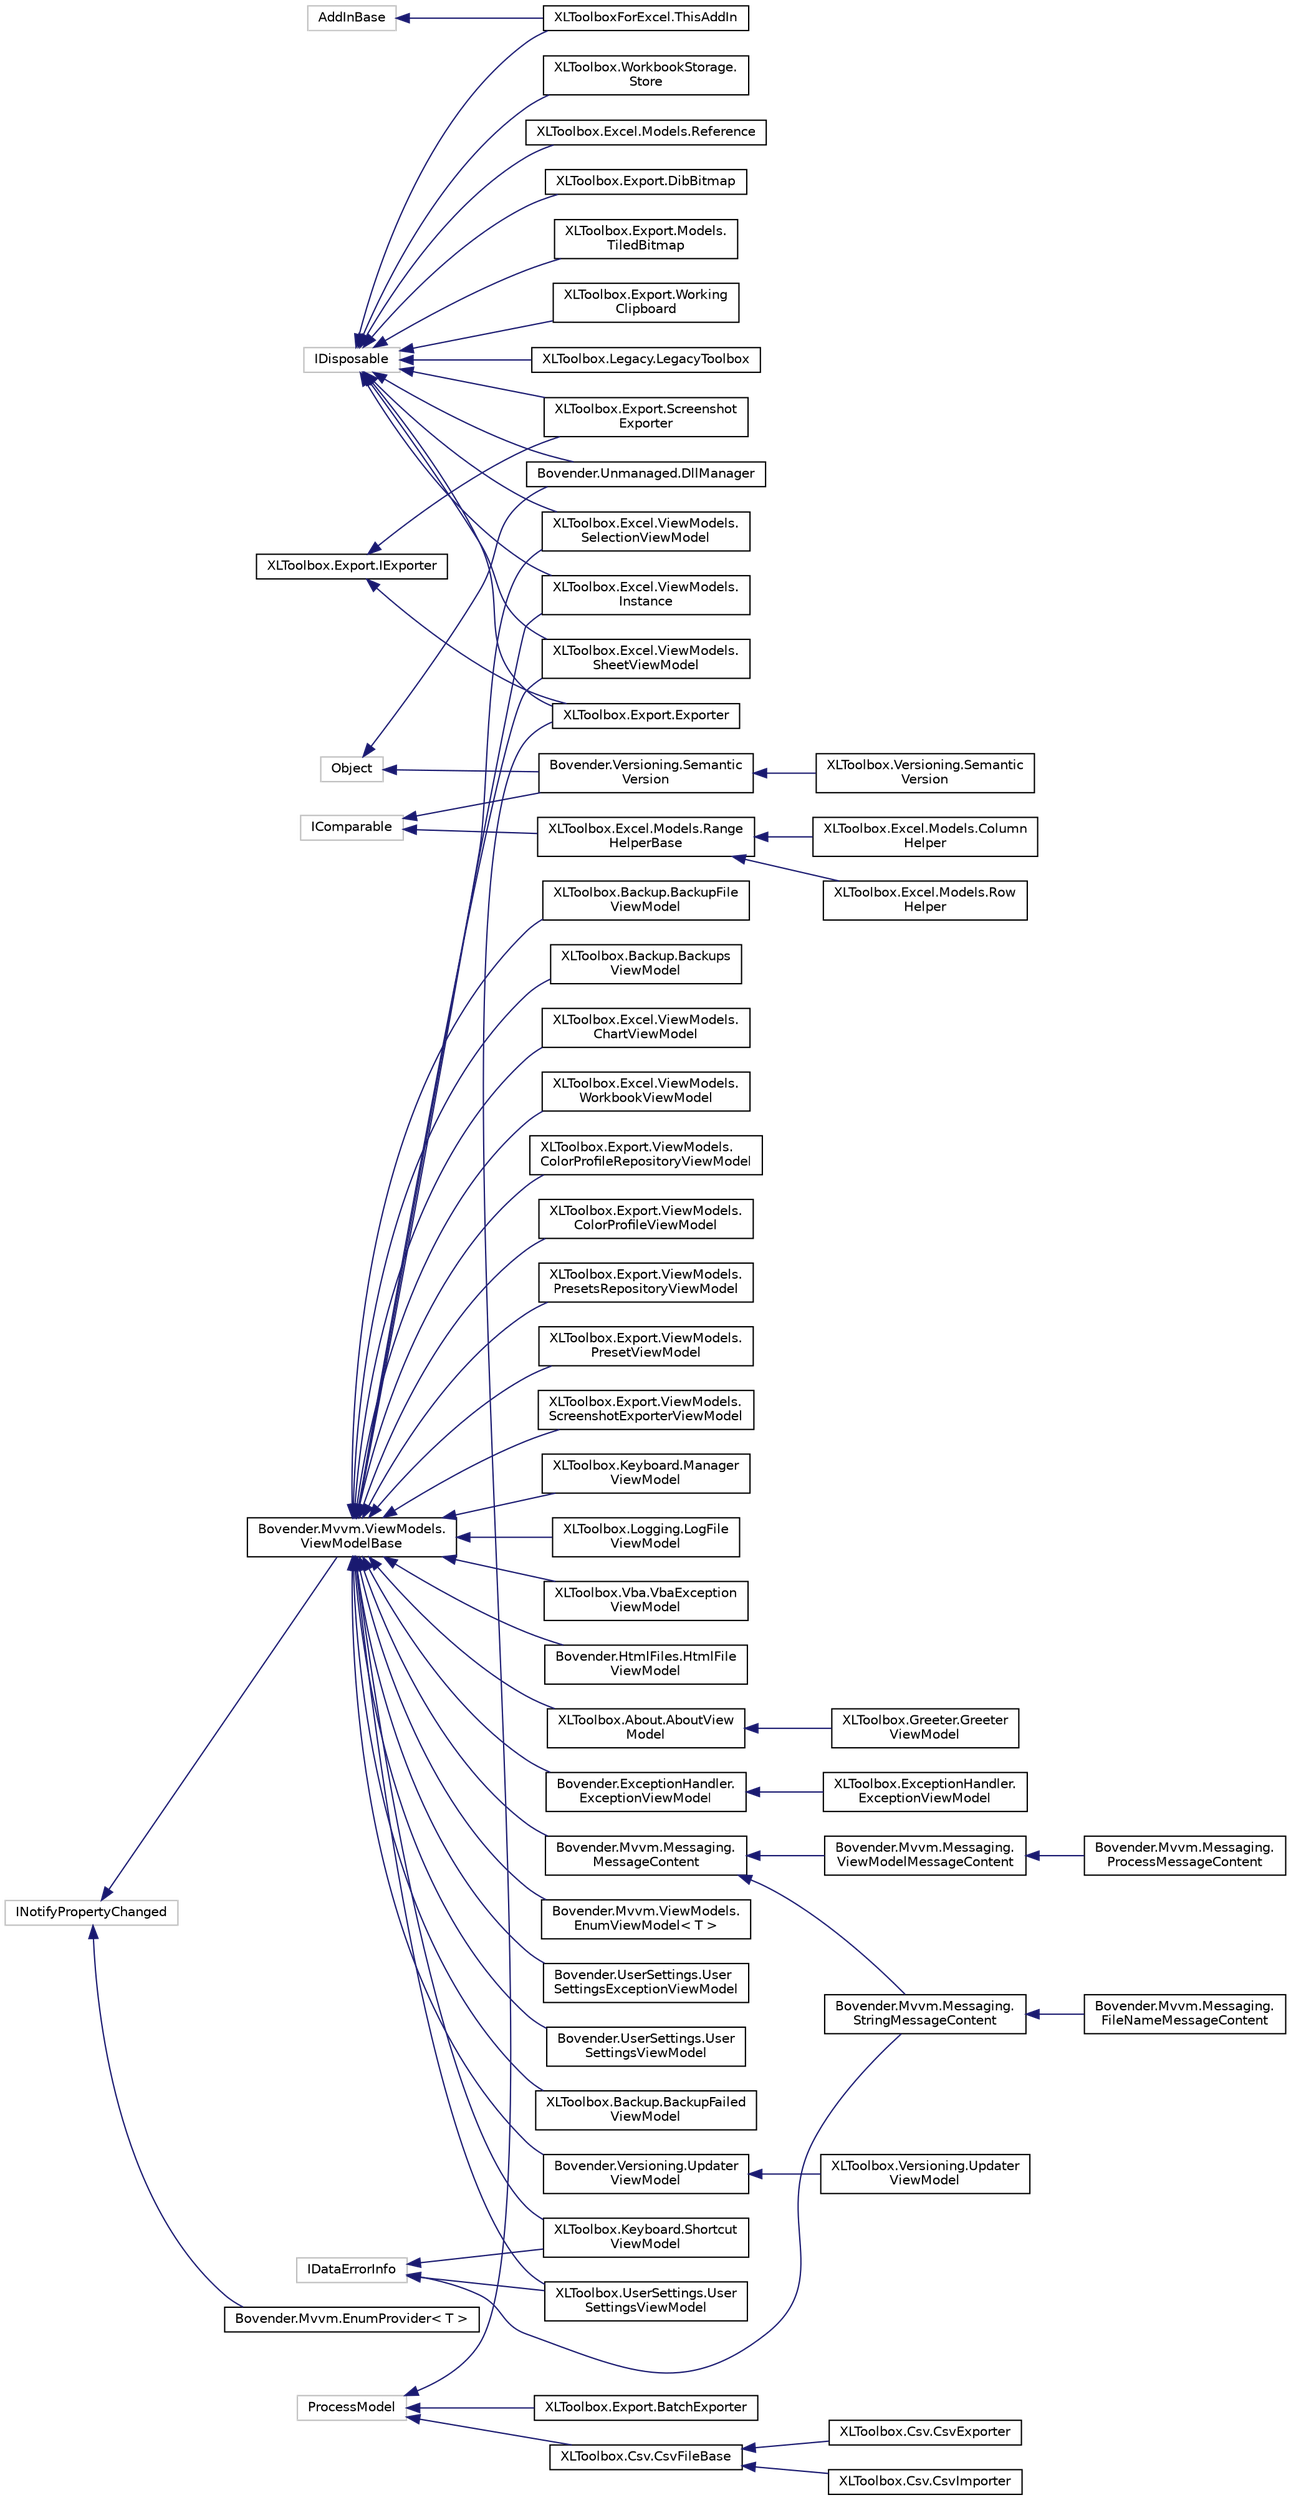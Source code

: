 digraph "Graphical Class Hierarchy"
{
  bgcolor="transparent";
  edge [fontname="Helvetica",fontsize="10",labelfontname="Helvetica",labelfontsize="10"];
  node [fontname="Helvetica",fontsize="10",shape=record];
  rankdir="LR";
  Node288 [label="AddInBase",height=0.2,width=0.4,color="grey75"];
  Node288 -> Node205 [dir="back",color="midnightblue",fontsize="10",style="solid",fontname="Helvetica"];
  Node205 [label="XLToolboxForExcel.ThisAddIn",height=0.2,width=0.4,color="black",URL="$classXLToolboxForExcel_1_1ThisAddIn.html"];
  Node208 [label="IComparable",height=0.2,width=0.4,color="grey75"];
  Node208 -> Node128 [dir="back",color="midnightblue",fontsize="10",style="solid",fontname="Helvetica"];
  Node128 [label="Bovender.Versioning.Semantic\lVersion",height=0.2,width=0.4,color="black",URL="$classBovender_1_1Versioning_1_1SemanticVersion.html",tooltip="Class that handles semantic versioning. "];
  Node128 -> Node129 [dir="back",color="midnightblue",fontsize="10",style="solid",fontname="Helvetica"];
  Node129 [label="XLToolbox.Versioning.Semantic\lVersion",height=0.2,width=0.4,color="black",URL="$classXLToolbox_1_1Versioning_1_1SemanticVersion.html"];
  Node208 -> Node209 [dir="back",color="midnightblue",fontsize="10",style="solid",fontname="Helvetica"];
  Node209 [label="XLToolbox.Excel.Models.Range\lHelperBase",height=0.2,width=0.4,color="black",URL="$classXLToolbox_1_1Excel_1_1Models_1_1RangeHelperBase.html",tooltip="Base class for the helper classes RowHelper and RangeHelper "];
  Node209 -> Node210 [dir="back",color="midnightblue",fontsize="10",style="solid",fontname="Helvetica"];
  Node210 [label="XLToolbox.Excel.Models.Column\lHelper",height=0.2,width=0.4,color="black",URL="$classXLToolbox_1_1Excel_1_1Models_1_1ColumnHelper.html",tooltip="Helper class to facilitate handling of column addresses. "];
  Node209 -> Node211 [dir="back",color="midnightblue",fontsize="10",style="solid",fontname="Helvetica"];
  Node211 [label="XLToolbox.Excel.Models.Row\lHelper",height=0.2,width=0.4,color="black",URL="$classXLToolbox_1_1Excel_1_1Models_1_1RowHelper.html",tooltip="Helper class to facilitate handling of row addresses. "];
  Node206 [label="IDataErrorInfo",height=0.2,width=0.4,color="grey75"];
  Node206 -> Node165 [dir="back",color="midnightblue",fontsize="10",style="solid",fontname="Helvetica"];
  Node165 [label="Bovender.Mvvm.Messaging.\lStringMessageContent",height=0.2,width=0.4,color="black",URL="$classBovender_1_1Mvvm_1_1Messaging_1_1StringMessageContent.html",tooltip="Encapsulates a string message that is part of the content that a view model sends to a consumer (view..."];
  Node165 -> Node166 [dir="back",color="midnightblue",fontsize="10",style="solid",fontname="Helvetica"];
  Node166 [label="Bovender.Mvvm.Messaging.\lFileNameMessageContent",height=0.2,width=0.4,color="black",URL="$classBovender_1_1Mvvm_1_1Messaging_1_1FileNameMessageContent.html"];
  Node206 -> Node190 [dir="back",color="midnightblue",fontsize="10",style="solid",fontname="Helvetica"];
  Node190 [label="XLToolbox.Keyboard.Shortcut\lViewModel",height=0.2,width=0.4,color="black",URL="$classXLToolbox_1_1Keyboard_1_1ShortcutViewModel.html"];
  Node206 -> Node192 [dir="back",color="midnightblue",fontsize="10",style="solid",fontname="Helvetica"];
  Node192 [label="XLToolbox.UserSettings.User\lSettingsViewModel",height=0.2,width=0.4,color="black",URL="$classXLToolbox_1_1UserSettings_1_1UserSettingsViewModel.html"];
  Node198 [label="IDisposable",height=0.2,width=0.4,color="grey75"];
  Node198 -> Node127 [dir="back",color="midnightblue",fontsize="10",style="solid",fontname="Helvetica"];
  Node127 [label="Bovender.Unmanaged.DllManager",height=0.2,width=0.4,color="black",URL="$classBovender_1_1Unmanaged_1_1DllManager.html",tooltip="Manages unmanaged DLLs. Unloads any loaded DLLs upon disposal. "];
  Node198 -> Node199 [dir="back",color="midnightblue",fontsize="10",style="solid",fontname="Helvetica"];
  Node199 [label="XLToolbox.Excel.Models.Reference",height=0.2,width=0.4,color="black",URL="$classXLToolbox_1_1Excel_1_1Models_1_1Reference.html",tooltip="View model for Excel ranges. "];
  Node198 -> Node180 [dir="back",color="midnightblue",fontsize="10",style="solid",fontname="Helvetica"];
  Node180 [label="XLToolbox.Excel.ViewModels.\lInstance",height=0.2,width=0.4,color="black",URL="$classXLToolbox_1_1Excel_1_1ViewModels_1_1Instance.html",tooltip="Provide access to an instance of Excel that the components are to work with. "];
  Node198 -> Node181 [dir="back",color="midnightblue",fontsize="10",style="solid",fontname="Helvetica"];
  Node181 [label="XLToolbox.Excel.ViewModels.\lSelectionViewModel",height=0.2,width=0.4,color="black",URL="$classXLToolbox_1_1Excel_1_1ViewModels_1_1SelectionViewModel.html",tooltip="View model for the current selection of a running Excel instance. Note that the selection wrapped by ..."];
  Node198 -> Node182 [dir="back",color="midnightblue",fontsize="10",style="solid",fontname="Helvetica"];
  Node182 [label="XLToolbox.Excel.ViewModels.\lSheetViewModel",height=0.2,width=0.4,color="black",URL="$classXLToolbox_1_1Excel_1_1ViewModels_1_1SheetViewModel.html",tooltip="A view model for Excel sheets (worksheets, charts). "];
  Node198 -> Node200 [dir="back",color="midnightblue",fontsize="10",style="solid",fontname="Helvetica"];
  Node200 [label="XLToolbox.Export.DibBitmap",height=0.2,width=0.4,color="black",URL="$classXLToolbox_1_1Export_1_1DibBitmap.html",tooltip="Provides access to a System.Drawing.Bitmap that is created from a DIB. "];
  Node198 -> Node115 [dir="back",color="midnightblue",fontsize="10",style="solid",fontname="Helvetica"];
  Node115 [label="XLToolbox.Export.Exporter",height=0.2,width=0.4,color="black",URL="$classXLToolbox_1_1Export_1_1Exporter.html",tooltip="Provides methods to export the current selection from Excel. "];
  Node198 -> Node201 [dir="back",color="midnightblue",fontsize="10",style="solid",fontname="Helvetica"];
  Node201 [label="XLToolbox.Export.Models.\lTiledBitmap",height=0.2,width=0.4,color="black",URL="$classXLToolbox_1_1Export_1_1Models_1_1TiledBitmap.html",tooltip="A tile of a bitmap. "];
  Node198 -> Node197 [dir="back",color="midnightblue",fontsize="10",style="solid",fontname="Helvetica"];
  Node197 [label="XLToolbox.Export.Screenshot\lExporter",height=0.2,width=0.4,color="black",URL="$classXLToolbox_1_1Export_1_1ScreenshotExporter.html",tooltip="Exports graphical data in screenshot quality to a file. "];
  Node198 -> Node202 [dir="back",color="midnightblue",fontsize="10",style="solid",fontname="Helvetica"];
  Node202 [label="XLToolbox.Export.Working\lClipboard",height=0.2,width=0.4,color="black",URL="$classXLToolbox_1_1Export_1_1WorkingClipboard.html",tooltip="Replacement for the Sysem.Windows.Clipboard class that provides Metafile-related functions that actua..."];
  Node198 -> Node203 [dir="back",color="midnightblue",fontsize="10",style="solid",fontname="Helvetica"];
  Node203 [label="XLToolbox.Legacy.LegacyToolbox",height=0.2,width=0.4,color="black",URL="$classXLToolbox_1_1Legacy_1_1LegacyToolbox.html"];
  Node198 -> Node204 [dir="back",color="midnightblue",fontsize="10",style="solid",fontname="Helvetica"];
  Node204 [label="XLToolbox.WorkbookStorage.\lStore",height=0.2,width=0.4,color="black",URL="$classXLToolbox_1_1WorkbookStorage_1_1Store.html",tooltip="Stores stuff (strings, ints, objects) in a very hidden worksheet of a workbook, and retrieves stuff f..."];
  Node198 -> Node205 [dir="back",color="midnightblue",fontsize="10",style="solid",fontname="Helvetica"];
  Node196 [label="XLToolbox.Export.IExporter",height=0.2,width=0.4,color="black",URL="$interfaceXLToolbox_1_1Export_1_1IExporter.html"];
  Node196 -> Node115 [dir="back",color="midnightblue",fontsize="10",style="solid",fontname="Helvetica"];
  Node196 -> Node197 [dir="back",color="midnightblue",fontsize="10",style="solid",fontname="Helvetica"];
  Node158 [label="INotifyPropertyChanged",height=0.2,width=0.4,color="grey75"];
  Node158 -> Node159 [dir="back",color="midnightblue",fontsize="10",style="solid",fontname="Helvetica"];
  Node159 [label="Bovender.Mvvm.EnumProvider\< T \>",height=0.2,width=0.4,color="black",URL="$classBovender_1_1Mvvm_1_1EnumProvider.html",tooltip="Facilitates WPF data binding to enums by providing an enumeration of Choices, read/write access to a ..."];
  Node158 -> Node160 [dir="back",color="midnightblue",fontsize="10",style="solid",fontname="Helvetica"];
  Node160 [label="Bovender.Mvvm.ViewModels.\lViewModelBase",height=0.2,width=0.4,color="black",URL="$classBovender_1_1Mvvm_1_1ViewModels_1_1ViewModelBase.html"];
  Node160 -> Node161 [dir="back",color="midnightblue",fontsize="10",style="solid",fontname="Helvetica"];
  Node161 [label="Bovender.ExceptionHandler.\lExceptionViewModel",height=0.2,width=0.4,color="black",URL="$classBovender_1_1ExceptionHandler_1_1ExceptionViewModel.html",tooltip="Provides easy access to several system properties that are relevant for bug reports. "];
  Node161 -> Node162 [dir="back",color="midnightblue",fontsize="10",style="solid",fontname="Helvetica"];
  Node162 [label="XLToolbox.ExceptionHandler.\lExceptionViewModel",height=0.2,width=0.4,color="black",URL="$classXLToolbox_1_1ExceptionHandler_1_1ExceptionViewModel.html"];
  Node160 -> Node163 [dir="back",color="midnightblue",fontsize="10",style="solid",fontname="Helvetica"];
  Node163 [label="Bovender.HtmlFiles.HtmlFile\lViewModel",height=0.2,width=0.4,color="black",URL="$classBovender_1_1HtmlFiles_1_1HtmlFileViewModel.html",tooltip="View model for a HTML file. "];
  Node160 -> Node164 [dir="back",color="midnightblue",fontsize="10",style="solid",fontname="Helvetica"];
  Node164 [label="Bovender.Mvvm.Messaging.\lMessageContent",height=0.2,width=0.4,color="black",URL="$classBovender_1_1Mvvm_1_1Messaging_1_1MessageContent.html",tooltip="Simple object that encapsulates a boolean value; to be used in MVVM interaction with MessageArgs..."];
  Node164 -> Node165 [dir="back",color="midnightblue",fontsize="10",style="solid",fontname="Helvetica"];
  Node164 -> Node167 [dir="back",color="midnightblue",fontsize="10",style="solid",fontname="Helvetica"];
  Node167 [label="Bovender.Mvvm.Messaging.\lViewModelMessageContent",height=0.2,width=0.4,color="black",URL="$classBovender_1_1Mvvm_1_1Messaging_1_1ViewModelMessageContent.html",tooltip="Message content that holds a reference to a view model. "];
  Node167 -> Node168 [dir="back",color="midnightblue",fontsize="10",style="solid",fontname="Helvetica"];
  Node168 [label="Bovender.Mvvm.Messaging.\lProcessMessageContent",height=0.2,width=0.4,color="black",URL="$classBovender_1_1Mvvm_1_1Messaging_1_1ProcessMessageContent.html",tooltip="Holds information about percent completion of a process and defines events that occur when the proces..."];
  Node160 -> Node169 [dir="back",color="midnightblue",fontsize="10",style="solid",fontname="Helvetica"];
  Node169 [label="Bovender.Mvvm.ViewModels.\lEnumViewModel\< T \>",height=0.2,width=0.4,color="black",URL="$classBovender_1_1Mvvm_1_1ViewModels_1_1EnumViewModel.html",tooltip="View model for enum members. This class is used internally by the EnumProvider. For specific purposes..."];
  Node160 -> Node170 [dir="back",color="midnightblue",fontsize="10",style="solid",fontname="Helvetica"];
  Node170 [label="Bovender.UserSettings.User\lSettingsExceptionViewModel",height=0.2,width=0.4,color="black",URL="$classBovender_1_1UserSettings_1_1UserSettingsExceptionViewModel.html",tooltip="General view model for user settings-related exceptions. "];
  Node160 -> Node171 [dir="back",color="midnightblue",fontsize="10",style="solid",fontname="Helvetica"];
  Node171 [label="Bovender.UserSettings.User\lSettingsViewModel",height=0.2,width=0.4,color="black",URL="$classBovender_1_1UserSettings_1_1UserSettingsViewModel.html",tooltip="General view model for UserSettings objects. "];
  Node160 -> Node172 [dir="back",color="midnightblue",fontsize="10",style="solid",fontname="Helvetica"];
  Node172 [label="Bovender.Versioning.Updater\lViewModel",height=0.2,width=0.4,color="black",URL="$classBovender_1_1Versioning_1_1UpdaterViewModel.html",tooltip="Acts as a view model for the Updater class which is concerned with fetching version information and d..."];
  Node172 -> Node173 [dir="back",color="midnightblue",fontsize="10",style="solid",fontname="Helvetica"];
  Node173 [label="XLToolbox.Versioning.Updater\lViewModel",height=0.2,width=0.4,color="black",URL="$classXLToolbox_1_1Versioning_1_1UpdaterViewModel.html"];
  Node160 -> Node174 [dir="back",color="midnightblue",fontsize="10",style="solid",fontname="Helvetica"];
  Node174 [label="XLToolbox.About.AboutView\lModel",height=0.2,width=0.4,color="black",URL="$classXLToolbox_1_1About_1_1AboutViewModel.html"];
  Node174 -> Node175 [dir="back",color="midnightblue",fontsize="10",style="solid",fontname="Helvetica"];
  Node175 [label="XLToolbox.Greeter.Greeter\lViewModel",height=0.2,width=0.4,color="black",URL="$classXLToolbox_1_1Greeter_1_1GreeterViewModel.html",tooltip="View model for the greeter screen. "];
  Node160 -> Node176 [dir="back",color="midnightblue",fontsize="10",style="solid",fontname="Helvetica"];
  Node176 [label="XLToolbox.Backup.BackupFailed\lViewModel",height=0.2,width=0.4,color="black",URL="$classXLToolbox_1_1Backup_1_1BackupFailedViewModel.html"];
  Node160 -> Node177 [dir="back",color="midnightblue",fontsize="10",style="solid",fontname="Helvetica"];
  Node177 [label="XLToolbox.Backup.BackupFile\lViewModel",height=0.2,width=0.4,color="black",URL="$classXLToolbox_1_1Backup_1_1BackupFileViewModel.html"];
  Node160 -> Node178 [dir="back",color="midnightblue",fontsize="10",style="solid",fontname="Helvetica"];
  Node178 [label="XLToolbox.Backup.Backups\lViewModel",height=0.2,width=0.4,color="black",URL="$classXLToolbox_1_1Backup_1_1BackupsViewModel.html"];
  Node160 -> Node179 [dir="back",color="midnightblue",fontsize="10",style="solid",fontname="Helvetica"];
  Node179 [label="XLToolbox.Excel.ViewModels.\lChartViewModel",height=0.2,width=0.4,color="black",URL="$classXLToolbox_1_1Excel_1_1ViewModels_1_1ChartViewModel.html"];
  Node160 -> Node180 [dir="back",color="midnightblue",fontsize="10",style="solid",fontname="Helvetica"];
  Node160 -> Node181 [dir="back",color="midnightblue",fontsize="10",style="solid",fontname="Helvetica"];
  Node160 -> Node182 [dir="back",color="midnightblue",fontsize="10",style="solid",fontname="Helvetica"];
  Node160 -> Node183 [dir="back",color="midnightblue",fontsize="10",style="solid",fontname="Helvetica"];
  Node183 [label="XLToolbox.Excel.ViewModels.\lWorkbookViewModel",height=0.2,width=0.4,color="black",URL="$classXLToolbox_1_1Excel_1_1ViewModels_1_1WorkbookViewModel.html",tooltip="View model for an Excel workbook containing a list of sheets (worksheets, charts) that can be managed..."];
  Node160 -> Node184 [dir="back",color="midnightblue",fontsize="10",style="solid",fontname="Helvetica"];
  Node184 [label="XLToolbox.Export.ViewModels.\lColorProfileRepositoryViewModel",height=0.2,width=0.4,color="black",URL="$classXLToolbox_1_1Export_1_1ViewModels_1_1ColorProfileRepositoryViewModel.html",tooltip="View model for a color profile repository, i.e. the collection of color profiles installed on the sys..."];
  Node160 -> Node185 [dir="back",color="midnightblue",fontsize="10",style="solid",fontname="Helvetica"];
  Node185 [label="XLToolbox.Export.ViewModels.\lColorProfileViewModel",height=0.2,width=0.4,color="black",URL="$classXLToolbox_1_1Export_1_1ViewModels_1_1ColorProfileViewModel.html",tooltip="View model for an ICS color profile. "];
  Node160 -> Node186 [dir="back",color="midnightblue",fontsize="10",style="solid",fontname="Helvetica"];
  Node186 [label="XLToolbox.Export.ViewModels.\lPresetsRepositoryViewModel",height=0.2,width=0.4,color="black",URL="$classXLToolbox_1_1Export_1_1ViewModels_1_1PresetsRepositoryViewModel.html",tooltip="View model for an export settings repository. "];
  Node160 -> Node187 [dir="back",color="midnightblue",fontsize="10",style="solid",fontname="Helvetica"];
  Node187 [label="XLToolbox.Export.ViewModels.\lPresetViewModel",height=0.2,width=0.4,color="black",URL="$classXLToolbox_1_1Export_1_1ViewModels_1_1PresetViewModel.html",tooltip="View model for graphic export settings. "];
  Node160 -> Node188 [dir="back",color="midnightblue",fontsize="10",style="solid",fontname="Helvetica"];
  Node188 [label="XLToolbox.Export.ViewModels.\lScreenshotExporterViewModel",height=0.2,width=0.4,color="black",URL="$classXLToolbox_1_1Export_1_1ViewModels_1_1ScreenshotExporterViewModel.html",tooltip="View model for the ScreenshotExporter class. Provides commands in accordance with the MVVM pattern us..."];
  Node160 -> Node189 [dir="back",color="midnightblue",fontsize="10",style="solid",fontname="Helvetica"];
  Node189 [label="XLToolbox.Keyboard.Manager\lViewModel",height=0.2,width=0.4,color="black",URL="$classXLToolbox_1_1Keyboard_1_1ManagerViewModel.html"];
  Node160 -> Node190 [dir="back",color="midnightblue",fontsize="10",style="solid",fontname="Helvetica"];
  Node160 -> Node191 [dir="back",color="midnightblue",fontsize="10",style="solid",fontname="Helvetica"];
  Node191 [label="XLToolbox.Logging.LogFile\lViewModel",height=0.2,width=0.4,color="black",URL="$classXLToolbox_1_1Logging_1_1LogFileViewModel.html"];
  Node160 -> Node192 [dir="back",color="midnightblue",fontsize="10",style="solid",fontname="Helvetica"];
  Node160 -> Node193 [dir="back",color="midnightblue",fontsize="10",style="solid",fontname="Helvetica"];
  Node193 [label="XLToolbox.Vba.VbaException\lViewModel",height=0.2,width=0.4,color="black",URL="$classXLToolbox_1_1Vba_1_1VbaExceptionViewModel.html"];
  Node126 [label="Object",height=0.2,width=0.4,color="grey75"];
  Node126 -> Node127 [dir="back",color="midnightblue",fontsize="10",style="solid",fontname="Helvetica"];
  Node126 -> Node128 [dir="back",color="midnightblue",fontsize="10",style="solid",fontname="Helvetica"];
  Node110 [label="ProcessModel",height=0.2,width=0.4,color="grey75"];
  Node110 -> Node0 [dir="back",color="midnightblue",fontsize="10",style="solid",fontname="Helvetica"];
  Node0 [label="XLToolbox.Csv.CsvFileBase",height=0.2,width=0.4,color="black",URL="$classXLToolbox_1_1Csv_1_1CsvFileBase.html",tooltip="Provides import/export settings and methods for CSV files. "];
  Node0 -> Node1 [dir="back",color="midnightblue",fontsize="10",style="solid",fontname="Helvetica"];
  Node1 [label="XLToolbox.Csv.CsvExporter",height=0.2,width=0.4,color="black",URL="$classXLToolbox_1_1Csv_1_1CsvExporter.html"];
  Node0 -> Node2 [dir="back",color="midnightblue",fontsize="10",style="solid",fontname="Helvetica"];
  Node2 [label="XLToolbox.Csv.CsvImporter",height=0.2,width=0.4,color="black",URL="$classXLToolbox_1_1Csv_1_1CsvImporter.html"];
  Node110 -> Node114 [dir="back",color="midnightblue",fontsize="10",style="solid",fontname="Helvetica"];
  Node114 [label="XLToolbox.Export.BatchExporter",height=0.2,width=0.4,color="black",URL="$classXLToolbox_1_1Export_1_1BatchExporter.html"];
  Node110 -> Node115 [dir="back",color="midnightblue",fontsize="10",style="solid",fontname="Helvetica"];
}
